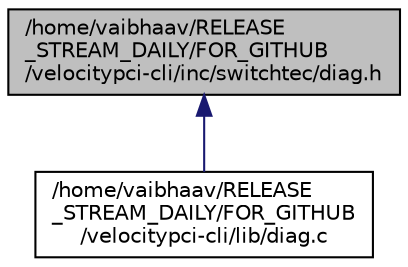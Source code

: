 digraph "/home/vaibhaav/RELEASE_STREAM_DAILY/FOR_GITHUB/velocitypci-cli/inc/switchtec/diag.h"
{
 // LATEX_PDF_SIZE
  edge [fontname="Helvetica",fontsize="10",labelfontname="Helvetica",labelfontsize="10"];
  node [fontname="Helvetica",fontsize="10",shape=record];
  Node1 [label="/home/vaibhaav/RELEASE\l_STREAM_DAILY/FOR_GITHUB\l/velocitypci-cli/inc/switchtec/diag.h",height=0.2,width=0.4,color="black", fillcolor="grey75", style="filled", fontcolor="black",tooltip="Diagnostic structures."];
  Node1 -> Node2 [dir="back",color="midnightblue",fontsize="10",style="solid",fontname="Helvetica"];
  Node2 [label="/home/vaibhaav/RELEASE\l_STREAM_DAILY/FOR_GITHUB\l/velocitypci-cli/lib/diag.c",height=0.2,width=0.4,color="black", fillcolor="white", style="filled",URL="$diag_8c.html",tooltip="Switchtec diagnostic functions."];
}
